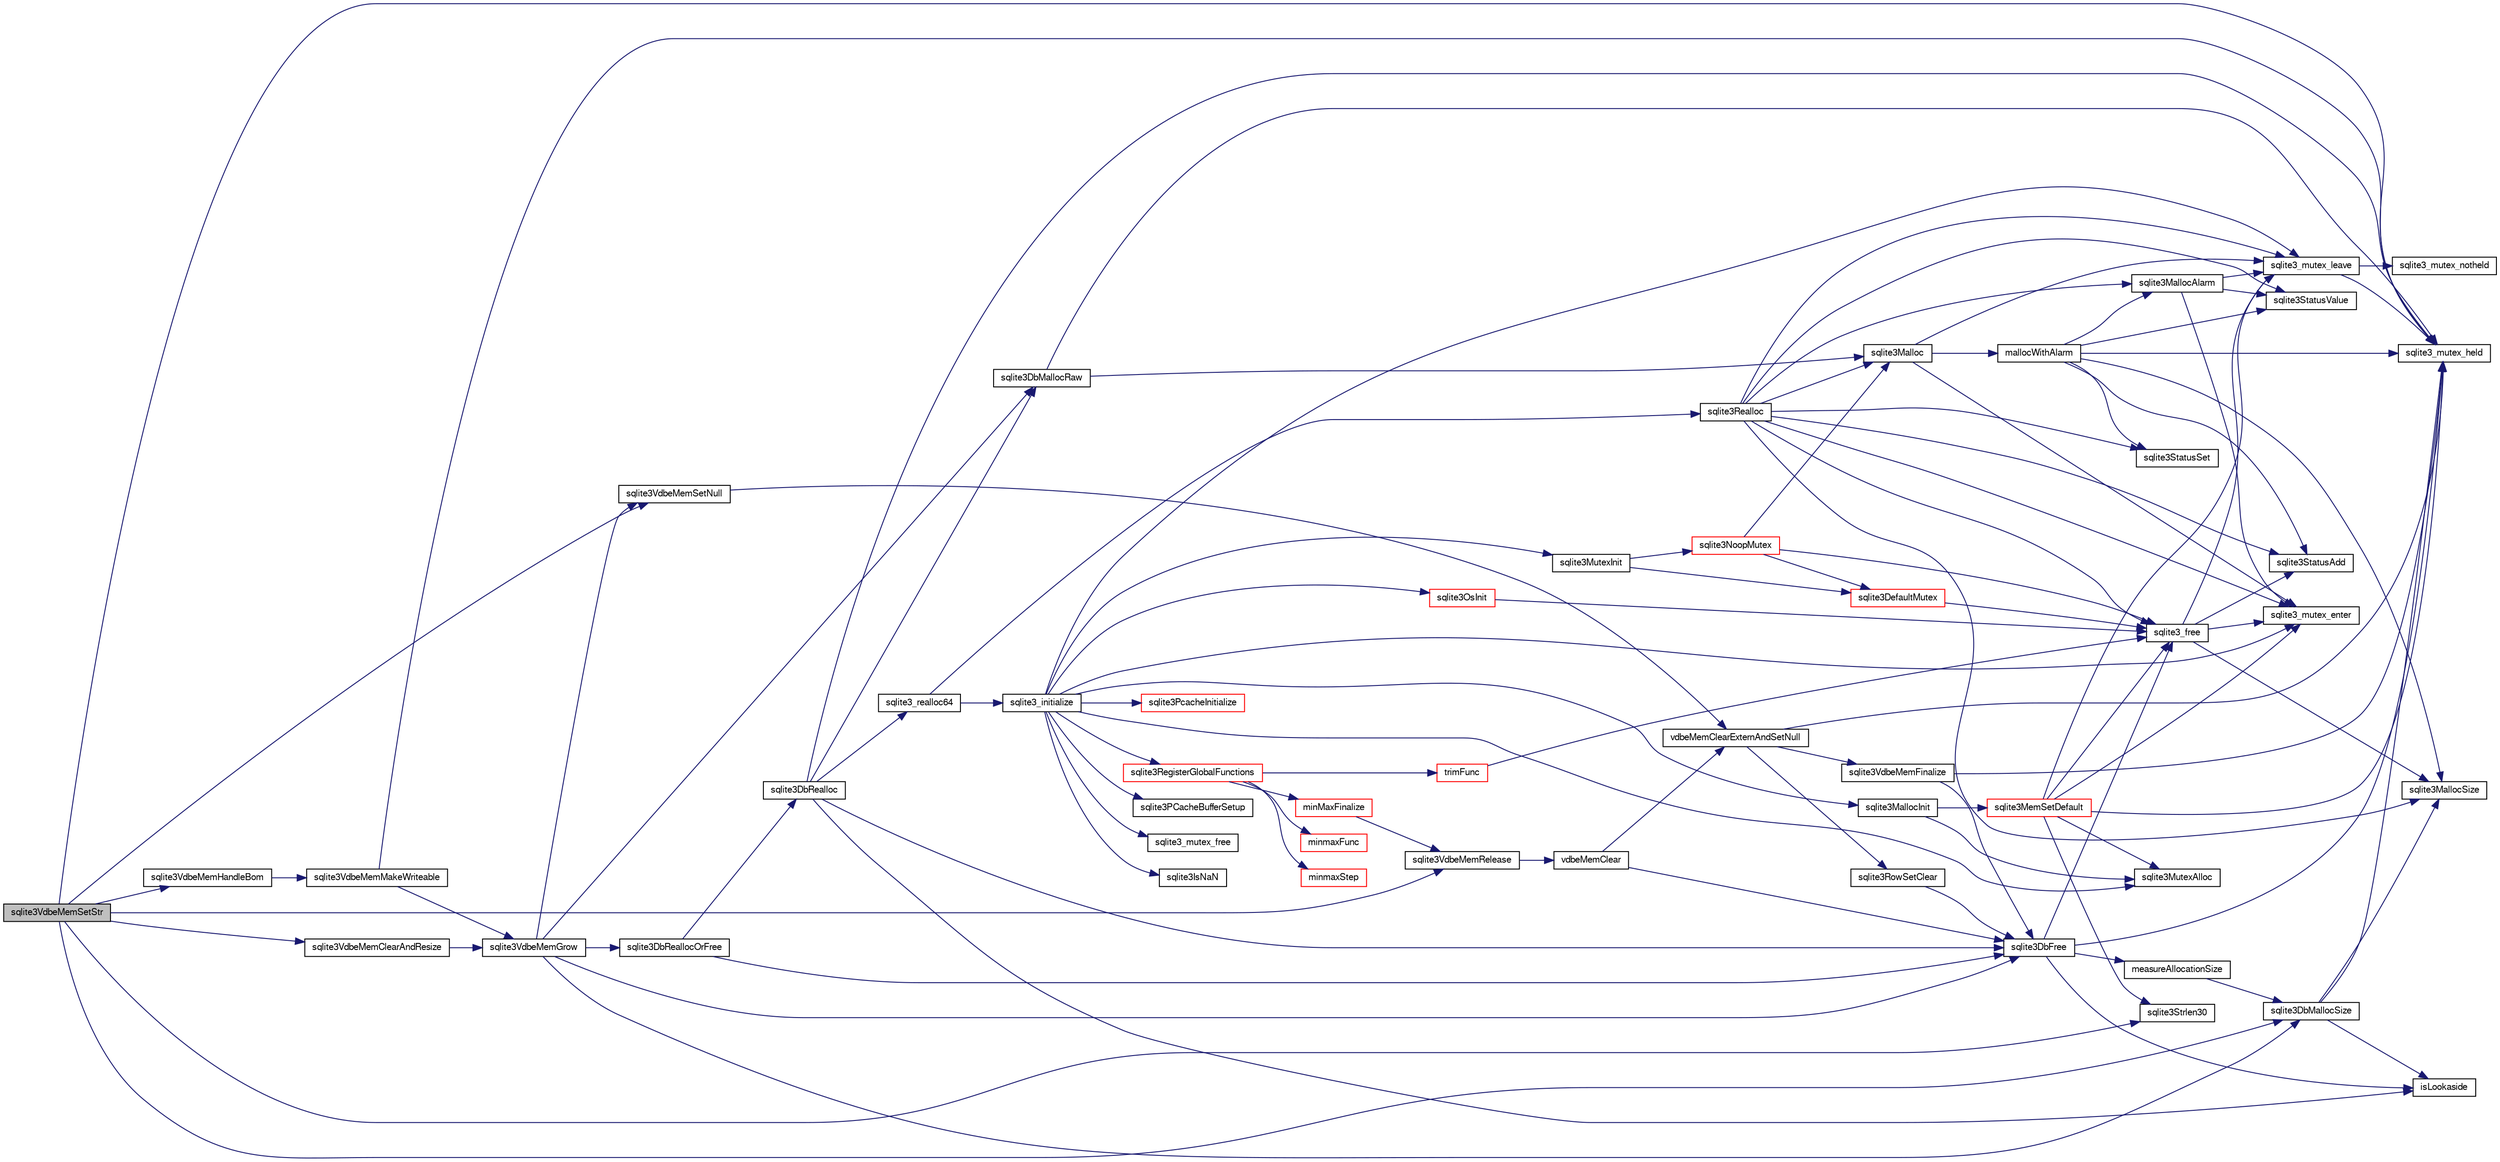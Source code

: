 digraph "sqlite3VdbeMemSetStr"
{
  edge [fontname="FreeSans",fontsize="10",labelfontname="FreeSans",labelfontsize="10"];
  node [fontname="FreeSans",fontsize="10",shape=record];
  rankdir="LR";
  Node778858 [label="sqlite3VdbeMemSetStr",height=0.2,width=0.4,color="black", fillcolor="grey75", style="filled", fontcolor="black"];
  Node778858 -> Node778859 [color="midnightblue",fontsize="10",style="solid",fontname="FreeSans"];
  Node778859 [label="sqlite3_mutex_held",height=0.2,width=0.4,color="black", fillcolor="white", style="filled",URL="$sqlite3_8c.html#acf77da68932b6bc163c5e68547ecc3e7"];
  Node778858 -> Node778860 [color="midnightblue",fontsize="10",style="solid",fontname="FreeSans"];
  Node778860 [label="sqlite3VdbeMemSetNull",height=0.2,width=0.4,color="black", fillcolor="white", style="filled",URL="$sqlite3_8c.html#ae01092c23aebaf8a3ebdf3954609b410"];
  Node778860 -> Node778861 [color="midnightblue",fontsize="10",style="solid",fontname="FreeSans"];
  Node778861 [label="vdbeMemClearExternAndSetNull",height=0.2,width=0.4,color="black", fillcolor="white", style="filled",URL="$sqlite3_8c.html#a29c41a360fb0e86b817777daf061230c"];
  Node778861 -> Node778859 [color="midnightblue",fontsize="10",style="solid",fontname="FreeSans"];
  Node778861 -> Node778862 [color="midnightblue",fontsize="10",style="solid",fontname="FreeSans"];
  Node778862 [label="sqlite3VdbeMemFinalize",height=0.2,width=0.4,color="black", fillcolor="white", style="filled",URL="$sqlite3_8c.html#a2568220f48ddef81b1c43e401042d9d2"];
  Node778862 -> Node778859 [color="midnightblue",fontsize="10",style="solid",fontname="FreeSans"];
  Node778862 -> Node778863 [color="midnightblue",fontsize="10",style="solid",fontname="FreeSans"];
  Node778863 [label="sqlite3DbFree",height=0.2,width=0.4,color="black", fillcolor="white", style="filled",URL="$sqlite3_8c.html#ac70ab821a6607b4a1b909582dc37a069"];
  Node778863 -> Node778859 [color="midnightblue",fontsize="10",style="solid",fontname="FreeSans"];
  Node778863 -> Node778864 [color="midnightblue",fontsize="10",style="solid",fontname="FreeSans"];
  Node778864 [label="measureAllocationSize",height=0.2,width=0.4,color="black", fillcolor="white", style="filled",URL="$sqlite3_8c.html#a45731e644a22fdb756e2b6337224217a"];
  Node778864 -> Node778865 [color="midnightblue",fontsize="10",style="solid",fontname="FreeSans"];
  Node778865 [label="sqlite3DbMallocSize",height=0.2,width=0.4,color="black", fillcolor="white", style="filled",URL="$sqlite3_8c.html#aa397e5a8a03495203a0767abf0a71f86"];
  Node778865 -> Node778866 [color="midnightblue",fontsize="10",style="solid",fontname="FreeSans"];
  Node778866 [label="sqlite3MallocSize",height=0.2,width=0.4,color="black", fillcolor="white", style="filled",URL="$sqlite3_8c.html#acf5d2a5f35270bafb050bd2def576955"];
  Node778865 -> Node778859 [color="midnightblue",fontsize="10",style="solid",fontname="FreeSans"];
  Node778865 -> Node778867 [color="midnightblue",fontsize="10",style="solid",fontname="FreeSans"];
  Node778867 [label="isLookaside",height=0.2,width=0.4,color="black", fillcolor="white", style="filled",URL="$sqlite3_8c.html#a770fa05ff9717b75e16f4d968a77b897"];
  Node778863 -> Node778867 [color="midnightblue",fontsize="10",style="solid",fontname="FreeSans"];
  Node778863 -> Node778868 [color="midnightblue",fontsize="10",style="solid",fontname="FreeSans"];
  Node778868 [label="sqlite3_free",height=0.2,width=0.4,color="black", fillcolor="white", style="filled",URL="$sqlite3_8c.html#a6552349e36a8a691af5487999ab09519"];
  Node778868 -> Node778869 [color="midnightblue",fontsize="10",style="solid",fontname="FreeSans"];
  Node778869 [label="sqlite3_mutex_enter",height=0.2,width=0.4,color="black", fillcolor="white", style="filled",URL="$sqlite3_8c.html#a1c12cde690bd89f104de5cbad12a6bf5"];
  Node778868 -> Node778870 [color="midnightblue",fontsize="10",style="solid",fontname="FreeSans"];
  Node778870 [label="sqlite3StatusAdd",height=0.2,width=0.4,color="black", fillcolor="white", style="filled",URL="$sqlite3_8c.html#afa029f93586aeab4cc85360905dae9cd"];
  Node778868 -> Node778866 [color="midnightblue",fontsize="10",style="solid",fontname="FreeSans"];
  Node778868 -> Node778871 [color="midnightblue",fontsize="10",style="solid",fontname="FreeSans"];
  Node778871 [label="sqlite3_mutex_leave",height=0.2,width=0.4,color="black", fillcolor="white", style="filled",URL="$sqlite3_8c.html#a5838d235601dbd3c1fa993555c6bcc93"];
  Node778871 -> Node778859 [color="midnightblue",fontsize="10",style="solid",fontname="FreeSans"];
  Node778871 -> Node778872 [color="midnightblue",fontsize="10",style="solid",fontname="FreeSans"];
  Node778872 [label="sqlite3_mutex_notheld",height=0.2,width=0.4,color="black", fillcolor="white", style="filled",URL="$sqlite3_8c.html#a83967c837c1c000d3b5adcfaa688f5dc"];
  Node778861 -> Node778873 [color="midnightblue",fontsize="10",style="solid",fontname="FreeSans"];
  Node778873 [label="sqlite3RowSetClear",height=0.2,width=0.4,color="black", fillcolor="white", style="filled",URL="$sqlite3_8c.html#ae153de0cd969511a607e26deeca80342"];
  Node778873 -> Node778863 [color="midnightblue",fontsize="10",style="solid",fontname="FreeSans"];
  Node778858 -> Node778874 [color="midnightblue",fontsize="10",style="solid",fontname="FreeSans"];
  Node778874 [label="sqlite3Strlen30",height=0.2,width=0.4,color="black", fillcolor="white", style="filled",URL="$sqlite3_8c.html#a3dcd80ba41f1a308193dee74857b62a7"];
  Node778858 -> Node778875 [color="midnightblue",fontsize="10",style="solid",fontname="FreeSans"];
  Node778875 [label="sqlite3VdbeMemClearAndResize",height=0.2,width=0.4,color="black", fillcolor="white", style="filled",URL="$sqlite3_8c.html#add082be4aa46084ecdf023cfac898231"];
  Node778875 -> Node778876 [color="midnightblue",fontsize="10",style="solid",fontname="FreeSans"];
  Node778876 [label="sqlite3VdbeMemGrow",height=0.2,width=0.4,color="black", fillcolor="white", style="filled",URL="$sqlite3_8c.html#aba753c9690ae0ba31b5100945cf29447"];
  Node778876 -> Node778865 [color="midnightblue",fontsize="10",style="solid",fontname="FreeSans"];
  Node778876 -> Node778877 [color="midnightblue",fontsize="10",style="solid",fontname="FreeSans"];
  Node778877 [label="sqlite3DbReallocOrFree",height=0.2,width=0.4,color="black", fillcolor="white", style="filled",URL="$sqlite3_8c.html#a532a9fd62eeb46b61885a0fff075231c"];
  Node778877 -> Node778878 [color="midnightblue",fontsize="10",style="solid",fontname="FreeSans"];
  Node778878 [label="sqlite3DbRealloc",height=0.2,width=0.4,color="black", fillcolor="white", style="filled",URL="$sqlite3_8c.html#ae028f4902a9d29bcaf310ff289ee87dc"];
  Node778878 -> Node778859 [color="midnightblue",fontsize="10",style="solid",fontname="FreeSans"];
  Node778878 -> Node778879 [color="midnightblue",fontsize="10",style="solid",fontname="FreeSans"];
  Node778879 [label="sqlite3DbMallocRaw",height=0.2,width=0.4,color="black", fillcolor="white", style="filled",URL="$sqlite3_8c.html#abbe8be0cf7175e11ddc3e2218fad924e"];
  Node778879 -> Node778859 [color="midnightblue",fontsize="10",style="solid",fontname="FreeSans"];
  Node778879 -> Node778880 [color="midnightblue",fontsize="10",style="solid",fontname="FreeSans"];
  Node778880 [label="sqlite3Malloc",height=0.2,width=0.4,color="black", fillcolor="white", style="filled",URL="$sqlite3_8c.html#a361a2eaa846b1885f123abe46f5d8b2b"];
  Node778880 -> Node778869 [color="midnightblue",fontsize="10",style="solid",fontname="FreeSans"];
  Node778880 -> Node778881 [color="midnightblue",fontsize="10",style="solid",fontname="FreeSans"];
  Node778881 [label="mallocWithAlarm",height=0.2,width=0.4,color="black", fillcolor="white", style="filled",URL="$sqlite3_8c.html#ab070d5cf8e48ec8a6a43cf025d48598b"];
  Node778881 -> Node778859 [color="midnightblue",fontsize="10",style="solid",fontname="FreeSans"];
  Node778881 -> Node778882 [color="midnightblue",fontsize="10",style="solid",fontname="FreeSans"];
  Node778882 [label="sqlite3StatusSet",height=0.2,width=0.4,color="black", fillcolor="white", style="filled",URL="$sqlite3_8c.html#afec7586c01fcb5ea17dc9d7725a589d9"];
  Node778881 -> Node778883 [color="midnightblue",fontsize="10",style="solid",fontname="FreeSans"];
  Node778883 [label="sqlite3StatusValue",height=0.2,width=0.4,color="black", fillcolor="white", style="filled",URL="$sqlite3_8c.html#a30b8ac296c6e200c1fa57708d52c6ef6"];
  Node778881 -> Node778884 [color="midnightblue",fontsize="10",style="solid",fontname="FreeSans"];
  Node778884 [label="sqlite3MallocAlarm",height=0.2,width=0.4,color="black", fillcolor="white", style="filled",URL="$sqlite3_8c.html#ada66988e8471d1198f3219c062377508"];
  Node778884 -> Node778883 [color="midnightblue",fontsize="10",style="solid",fontname="FreeSans"];
  Node778884 -> Node778871 [color="midnightblue",fontsize="10",style="solid",fontname="FreeSans"];
  Node778884 -> Node778869 [color="midnightblue",fontsize="10",style="solid",fontname="FreeSans"];
  Node778881 -> Node778866 [color="midnightblue",fontsize="10",style="solid",fontname="FreeSans"];
  Node778881 -> Node778870 [color="midnightblue",fontsize="10",style="solid",fontname="FreeSans"];
  Node778880 -> Node778871 [color="midnightblue",fontsize="10",style="solid",fontname="FreeSans"];
  Node778878 -> Node778867 [color="midnightblue",fontsize="10",style="solid",fontname="FreeSans"];
  Node778878 -> Node778863 [color="midnightblue",fontsize="10",style="solid",fontname="FreeSans"];
  Node778878 -> Node778885 [color="midnightblue",fontsize="10",style="solid",fontname="FreeSans"];
  Node778885 [label="sqlite3_realloc64",height=0.2,width=0.4,color="black", fillcolor="white", style="filled",URL="$sqlite3_8c.html#a3765a714077ee547e811034236dc9ecd"];
  Node778885 -> Node778886 [color="midnightblue",fontsize="10",style="solid",fontname="FreeSans"];
  Node778886 [label="sqlite3_initialize",height=0.2,width=0.4,color="black", fillcolor="white", style="filled",URL="$sqlite3_8c.html#ab0c0ee2d5d4cf8b28e9572296a8861df"];
  Node778886 -> Node778887 [color="midnightblue",fontsize="10",style="solid",fontname="FreeSans"];
  Node778887 [label="sqlite3MutexInit",height=0.2,width=0.4,color="black", fillcolor="white", style="filled",URL="$sqlite3_8c.html#a7906afcdd1cdb3d0007eb932398a1158"];
  Node778887 -> Node778888 [color="midnightblue",fontsize="10",style="solid",fontname="FreeSans"];
  Node778888 [label="sqlite3DefaultMutex",height=0.2,width=0.4,color="red", fillcolor="white", style="filled",URL="$sqlite3_8c.html#ac895a71e325f9b2f9b862f737c17aca8"];
  Node778888 -> Node778868 [color="midnightblue",fontsize="10",style="solid",fontname="FreeSans"];
  Node778887 -> Node778897 [color="midnightblue",fontsize="10",style="solid",fontname="FreeSans"];
  Node778897 [label="sqlite3NoopMutex",height=0.2,width=0.4,color="red", fillcolor="white", style="filled",URL="$sqlite3_8c.html#a09742cde9ef371d94f8201d2cdb543e4"];
  Node778897 -> Node778880 [color="midnightblue",fontsize="10",style="solid",fontname="FreeSans"];
  Node778897 -> Node778868 [color="midnightblue",fontsize="10",style="solid",fontname="FreeSans"];
  Node778897 -> Node778888 [color="midnightblue",fontsize="10",style="solid",fontname="FreeSans"];
  Node778886 -> Node778905 [color="midnightblue",fontsize="10",style="solid",fontname="FreeSans"];
  Node778905 [label="sqlite3MutexAlloc",height=0.2,width=0.4,color="black", fillcolor="white", style="filled",URL="$sqlite3_8c.html#a0e3f432ee581f6876b590e7ad7e84e19"];
  Node778886 -> Node778869 [color="midnightblue",fontsize="10",style="solid",fontname="FreeSans"];
  Node778886 -> Node778906 [color="midnightblue",fontsize="10",style="solid",fontname="FreeSans"];
  Node778906 [label="sqlite3MallocInit",height=0.2,width=0.4,color="black", fillcolor="white", style="filled",URL="$sqlite3_8c.html#a9e06f9e7cad0d83ce80ab493c9533552"];
  Node778906 -> Node778907 [color="midnightblue",fontsize="10",style="solid",fontname="FreeSans"];
  Node778907 [label="sqlite3MemSetDefault",height=0.2,width=0.4,color="red", fillcolor="white", style="filled",URL="$sqlite3_8c.html#a162fbfd727e92c5f8f72625b5ff62549"];
  Node778907 -> Node778905 [color="midnightblue",fontsize="10",style="solid",fontname="FreeSans"];
  Node778907 -> Node778869 [color="midnightblue",fontsize="10",style="solid",fontname="FreeSans"];
  Node778907 -> Node778871 [color="midnightblue",fontsize="10",style="solid",fontname="FreeSans"];
  Node778907 -> Node778874 [color="midnightblue",fontsize="10",style="solid",fontname="FreeSans"];
  Node778907 -> Node778859 [color="midnightblue",fontsize="10",style="solid",fontname="FreeSans"];
  Node778907 -> Node778868 [color="midnightblue",fontsize="10",style="solid",fontname="FreeSans"];
  Node778906 -> Node778905 [color="midnightblue",fontsize="10",style="solid",fontname="FreeSans"];
  Node778886 -> Node778871 [color="midnightblue",fontsize="10",style="solid",fontname="FreeSans"];
  Node778886 -> Node778986 [color="midnightblue",fontsize="10",style="solid",fontname="FreeSans"];
  Node778986 [label="sqlite3RegisterGlobalFunctions",height=0.2,width=0.4,color="red", fillcolor="white", style="filled",URL="$sqlite3_8c.html#a9f75bd111010f29e1b8d74344473c4ec"];
  Node778986 -> Node778987 [color="midnightblue",fontsize="10",style="solid",fontname="FreeSans"];
  Node778987 [label="trimFunc",height=0.2,width=0.4,color="red", fillcolor="white", style="filled",URL="$sqlite3_8c.html#afad56dbe7f08139a630156e644b14704"];
  Node778987 -> Node778868 [color="midnightblue",fontsize="10",style="solid",fontname="FreeSans"];
  Node778986 -> Node778998 [color="midnightblue",fontsize="10",style="solid",fontname="FreeSans"];
  Node778998 [label="minmaxFunc",height=0.2,width=0.4,color="red", fillcolor="white", style="filled",URL="$sqlite3_8c.html#a4d00f48b948fd73cb70bcfd1efc0bfb0"];
  Node778986 -> Node779007 [color="midnightblue",fontsize="10",style="solid",fontname="FreeSans"];
  Node779007 [label="minmaxStep",height=0.2,width=0.4,color="red", fillcolor="white", style="filled",URL="$sqlite3_8c.html#a5b4c0da0f3b61d7ff25ebd30aa22cca4"];
  Node778986 -> Node779011 [color="midnightblue",fontsize="10",style="solid",fontname="FreeSans"];
  Node779011 [label="minMaxFinalize",height=0.2,width=0.4,color="red", fillcolor="white", style="filled",URL="$sqlite3_8c.html#a0439dd90934a2dee93517c50884d5924"];
  Node779011 -> Node778940 [color="midnightblue",fontsize="10",style="solid",fontname="FreeSans"];
  Node778940 [label="sqlite3VdbeMemRelease",height=0.2,width=0.4,color="black", fillcolor="white", style="filled",URL="$sqlite3_8c.html#a90606361dbeba88159fd6ff03fcc10cc"];
  Node778940 -> Node778941 [color="midnightblue",fontsize="10",style="solid",fontname="FreeSans"];
  Node778941 [label="vdbeMemClear",height=0.2,width=0.4,color="black", fillcolor="white", style="filled",URL="$sqlite3_8c.html#a489eef6e55ad0dadf67578726b935d12"];
  Node778941 -> Node778861 [color="midnightblue",fontsize="10",style="solid",fontname="FreeSans"];
  Node778941 -> Node778863 [color="midnightblue",fontsize="10",style="solid",fontname="FreeSans"];
  Node778886 -> Node779132 [color="midnightblue",fontsize="10",style="solid",fontname="FreeSans"];
  Node779132 [label="sqlite3PcacheInitialize",height=0.2,width=0.4,color="red", fillcolor="white", style="filled",URL="$sqlite3_8c.html#a2902c61ddc88bea002c4d69fe4052b1f"];
  Node778886 -> Node779133 [color="midnightblue",fontsize="10",style="solid",fontname="FreeSans"];
  Node779133 [label="sqlite3OsInit",height=0.2,width=0.4,color="red", fillcolor="white", style="filled",URL="$sqlite3_8c.html#afeaa886fe1ca086a30fd278b1d069762"];
  Node779133 -> Node778868 [color="midnightblue",fontsize="10",style="solid",fontname="FreeSans"];
  Node778886 -> Node779137 [color="midnightblue",fontsize="10",style="solid",fontname="FreeSans"];
  Node779137 [label="sqlite3PCacheBufferSetup",height=0.2,width=0.4,color="black", fillcolor="white", style="filled",URL="$sqlite3_8c.html#ad18a1eebefdfbc4254f473f7b0101937"];
  Node778886 -> Node779138 [color="midnightblue",fontsize="10",style="solid",fontname="FreeSans"];
  Node779138 [label="sqlite3_mutex_free",height=0.2,width=0.4,color="black", fillcolor="white", style="filled",URL="$sqlite3_8c.html#a2db2e72e08f6873afa9c61b0ec726fec"];
  Node778886 -> Node778930 [color="midnightblue",fontsize="10",style="solid",fontname="FreeSans"];
  Node778930 [label="sqlite3IsNaN",height=0.2,width=0.4,color="black", fillcolor="white", style="filled",URL="$sqlite3_8c.html#aed4d78203877c3486765ccbc7feebb50"];
  Node778885 -> Node778919 [color="midnightblue",fontsize="10",style="solid",fontname="FreeSans"];
  Node778919 [label="sqlite3Realloc",height=0.2,width=0.4,color="black", fillcolor="white", style="filled",URL="$sqlite3_8c.html#ad53aefdfc088f622e23ffe838201fe22"];
  Node778919 -> Node778880 [color="midnightblue",fontsize="10",style="solid",fontname="FreeSans"];
  Node778919 -> Node778868 [color="midnightblue",fontsize="10",style="solid",fontname="FreeSans"];
  Node778919 -> Node778866 [color="midnightblue",fontsize="10",style="solid",fontname="FreeSans"];
  Node778919 -> Node778869 [color="midnightblue",fontsize="10",style="solid",fontname="FreeSans"];
  Node778919 -> Node778882 [color="midnightblue",fontsize="10",style="solid",fontname="FreeSans"];
  Node778919 -> Node778883 [color="midnightblue",fontsize="10",style="solid",fontname="FreeSans"];
  Node778919 -> Node778884 [color="midnightblue",fontsize="10",style="solid",fontname="FreeSans"];
  Node778919 -> Node778870 [color="midnightblue",fontsize="10",style="solid",fontname="FreeSans"];
  Node778919 -> Node778871 [color="midnightblue",fontsize="10",style="solid",fontname="FreeSans"];
  Node778877 -> Node778863 [color="midnightblue",fontsize="10",style="solid",fontname="FreeSans"];
  Node778876 -> Node778863 [color="midnightblue",fontsize="10",style="solid",fontname="FreeSans"];
  Node778876 -> Node778879 [color="midnightblue",fontsize="10",style="solid",fontname="FreeSans"];
  Node778876 -> Node778860 [color="midnightblue",fontsize="10",style="solid",fontname="FreeSans"];
  Node778858 -> Node778940 [color="midnightblue",fontsize="10",style="solid",fontname="FreeSans"];
  Node778858 -> Node778865 [color="midnightblue",fontsize="10",style="solid",fontname="FreeSans"];
  Node778858 -> Node779139 [color="midnightblue",fontsize="10",style="solid",fontname="FreeSans"];
  Node779139 [label="sqlite3VdbeMemHandleBom",height=0.2,width=0.4,color="black", fillcolor="white", style="filled",URL="$sqlite3_8c.html#a8ac47607e6893715d335a0f6f4b58e3e"];
  Node779139 -> Node778939 [color="midnightblue",fontsize="10",style="solid",fontname="FreeSans"];
  Node778939 [label="sqlite3VdbeMemMakeWriteable",height=0.2,width=0.4,color="black", fillcolor="white", style="filled",URL="$sqlite3_8c.html#afabdd8032205a36c69ad191c6bbb6a34"];
  Node778939 -> Node778859 [color="midnightblue",fontsize="10",style="solid",fontname="FreeSans"];
  Node778939 -> Node778876 [color="midnightblue",fontsize="10",style="solid",fontname="FreeSans"];
}
